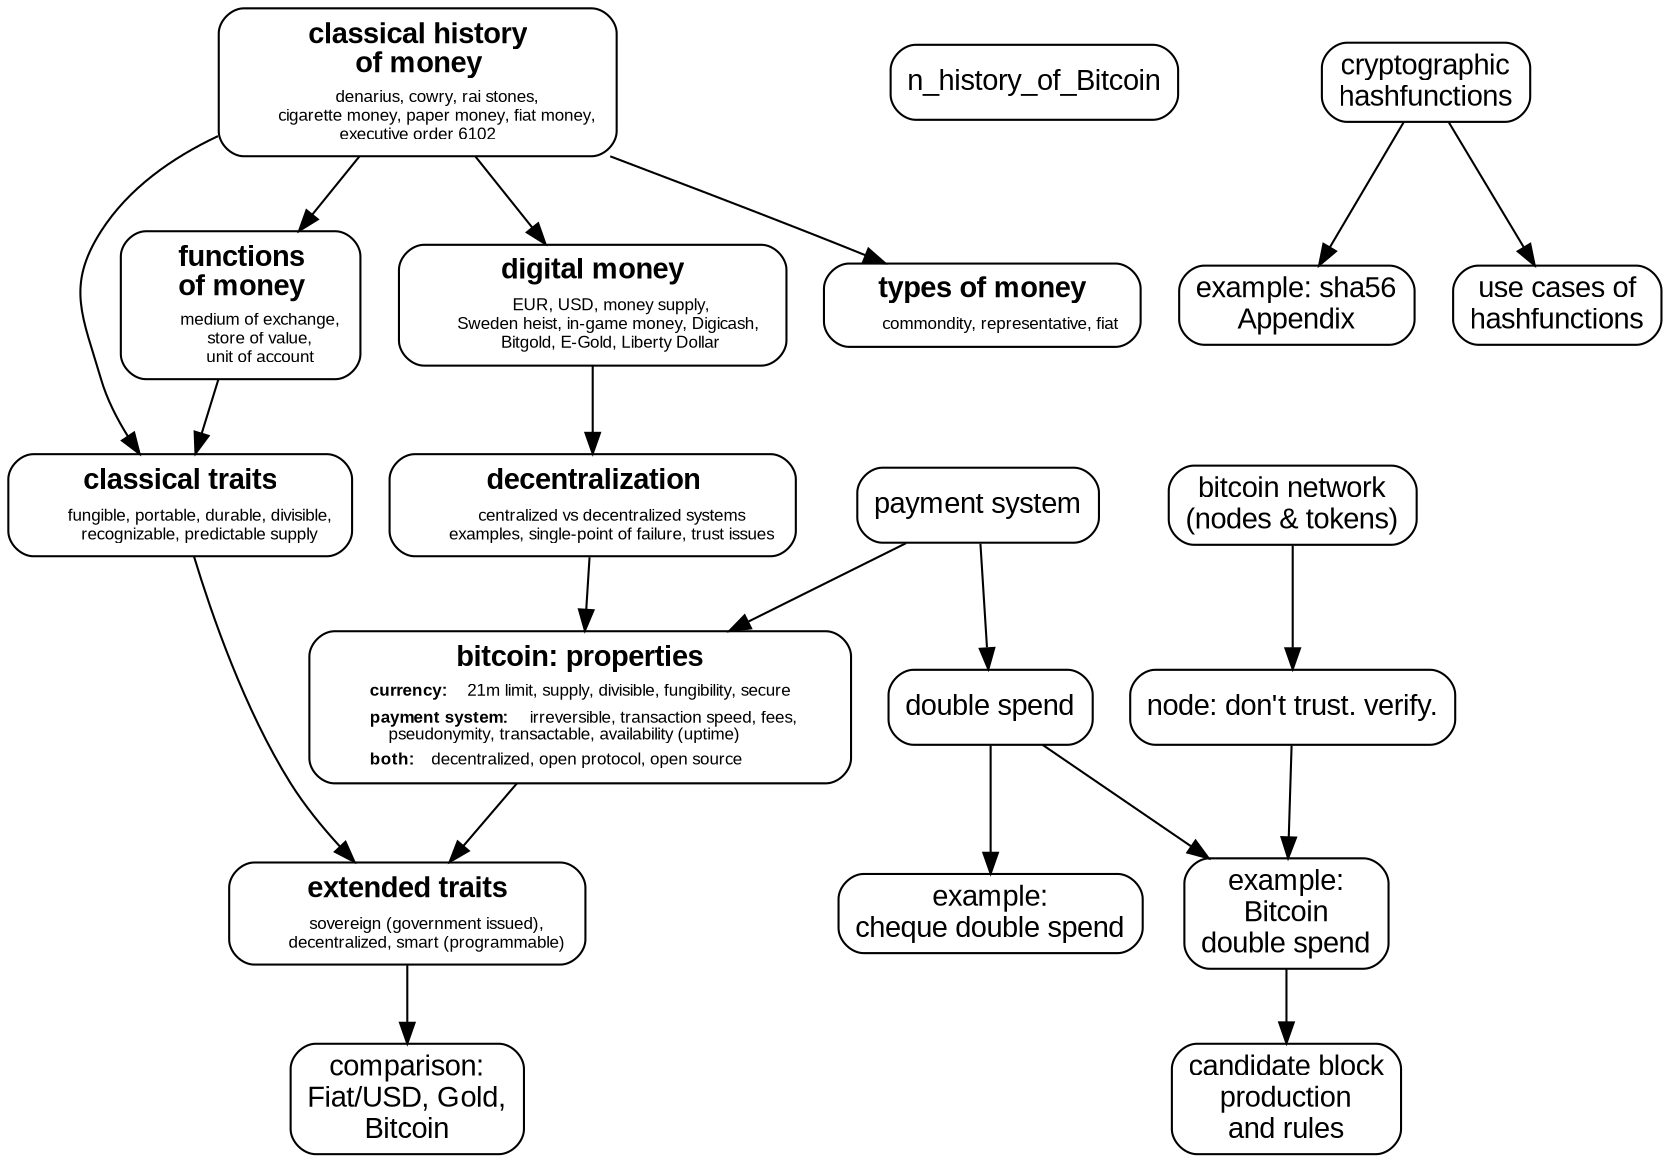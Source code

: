 digraph D {

  node [shape=box style=rounded fontname=Arial fontype=bold];

  /*
  n_NAME [ label=<
    <table border="0" cellborder="0" cellspacing="0">
      <tr><td align="center"><b>TITLE<br/>TITLE</b></td></tr>
      <tr><td align="center"><font point-size="8">
        TEXT<br/>
        TEXT<br/>
        TEXT</font></td></tr>
    </table>>];
   */

  
  n_money_history [ label=<
    <table border="0" cellborder="0" cellspacing="0">
      <tr><td align="center"><b>classical history<br/>of money</b></td></tr>
      <tr><td align="center"><font point-size="8">
        denarius, cowry, rai stones,<br/>
        cigarette money, paper money, fiat money,<br/>
        executive order 6102
        </font></td></tr>  
    </table>>];
   
  # FIXME: we should have a chart in the book showing the timeline
  n_digital_money [ label=<
    <table border="0" cellborder="0" cellspacing="0">
      <tr><td align="center"><b>digital money</b></td></tr>
      <tr><td align="center"><font point-size="8">
        EUR, USD, money supply,<br/>
        Sweden heist, in-game money, Digicash, <br/>
        Bitgold, E-Gold, Liberty Dollar</font></td></tr>
    </table>>];

  n_money_types [ label=<
    <table border="0" cellborder="0" cellspacing="0">
      <tr><td align="center"><b>types of money</b></td></tr>
      <tr><td align="center"><font point-size="8">
        commondity, representative, fiat</font></td></tr>
    </table>>];

  n_money_traits [ label=<
    <table border="0" cellborder="0" cellspacing="0">
      <tr><td align="center"><b>classical traits</b></td></tr>
      <tr><td align="center"><font point-size="8">
        fungible, portable, durable, divisible,<br/>
        recognizable, predictable supply</font></td></tr>
    </table>>];

  n_money_function [ label=<
    <table border="0" cellborder="0" cellspacing="0">
      <tr><td align="center"><b>functions<br/>of money</b></td></tr>
      <tr><td align="center"><font point-size="8">
        medium of exchange,<br/>
        store of value,<br/>
        unit of account</font></td></tr>
    </table>>];

  n_decentralization [ label=<
    <table border="0" cellborder="0" cellspacing="0">
      <tr><td align="center"><b>decentralization</b></td></tr>
      <tr><td align="center"><font point-size="8">
        centralized vs decentralized systems<br/>
        examples, single-point of failure, trust issues</font></td></tr>
    </table>>];

  n_bitcoin_properties [ label=<
    <table border="0" cellborder="0" cellspacing="0">
        <tr><td align="center"><b>bitcoin: properties</b></td></tr>
        
        <tr><td align="left"><font point-size="8">
        <b>currency: </b>   21m limit, supply, divisible, fungibility, secure
        </font></td></tr>
        
        <tr><td align="left"><font point-size="8">
        <b>payment system: </b>   irreversible, transaction speed, fees,<br/>
        pseudonymity, transactable, availability (uptime)
        </font></td></tr>
        
        <tr><td align="left"><font point-size="8">
        <b>both: </b>  decentralized, open protocol, open source
        </font></td></tr>
        
    </table>>];
      
  n_money_traits_ext [ label=<
    <table border="0" cellborder="0" cellspacing="0">
      <tr><td align="center"><b>extended traits</b></td></tr>
      <tr><td align="center"><font point-size="8">
        sovereign (government issued),<br/>
        decentralized, smart (programmable)</font></td></tr>
    </table>>];
    
    
    
    
    n_history_of_Bitcoin
    
    # FIXME:   (stuff that comes to my mind)
    # * Ryan's traits of money: he explains why he calls it traits instead of characteristics
    #   https://rywalk.wordpress.com/2015/01/16/ryans-traits-of-money-series-part-i/
    #   we also should credit his work and/or ask for permission to use his chart
    # fiXME: transaction capacity limitd due to block size
    # fixme: block size => market 
               # without explaining where this is coming from
    # fIXME: based on the properties of mathematics rather than relying on physical properties (like gold and silver) or trust in central authorities (like fiat currencies)

  a6   [label="comparison:\nFiat/USD, Gold,\nBitcoin"]

  n_payment_system   [label="payment system"]
  a9   [label="double spend"]
  a10  [label="example:\ncheque double spend"]
  
  b1   [label="bitcoin network\n(nodes & tokens)"]
  b2   [label="node: don't trust. verify."]
  b3   [label="example:\nBitcoin\ndouble spend"]
  b4   [label="candidate block\nproduction\nand rules"]            # candidtate block
  
  
  b5   [label="cryptographic\nhashfunctions"]
  b6a  [label="example: sha56\nAppendix"]
  b6b  [label="use cases of\nhashfunctions"]  # hashcash!
  

  # block header
  # consensus mechanism
  # byzantines generals problem
  
  #b   [label="proof-of-work"]
  
  n_money_history -> n_money_traits
  n_money_history -> n_money_function
  n_money_history -> n_money_types 
  n_money_function -> n_money_traits 
  n_money_traits -> n_money_traits_ext
  n_bitcoin_properties -> n_money_traits_ext
  n_money_traits_ext -> a6
  n_decentralization -> n_bitcoin_properties
  n_digital_money -> n_decentralization
  n_payment_system -> a9 -> a10
  n_money_history -> n_digital_money
  
  n_payment_system -> n_bitcoin_properties
  
  b1 -> b2 -> b3 -> b4
  b5 -> b6a
  b5 -> b6b
  a9 -> b3
}


# properties you need: 
# - blockchain, pow, economic incentives

# 51percent, selfish mining, shn_money_traits algorithm "commitment"
  # mining incentives
  # transaction fees
  
  # economics of mining
  # block reward -> halving
  # 
  # bitcoin trustless
  # double spend in bitcoin history